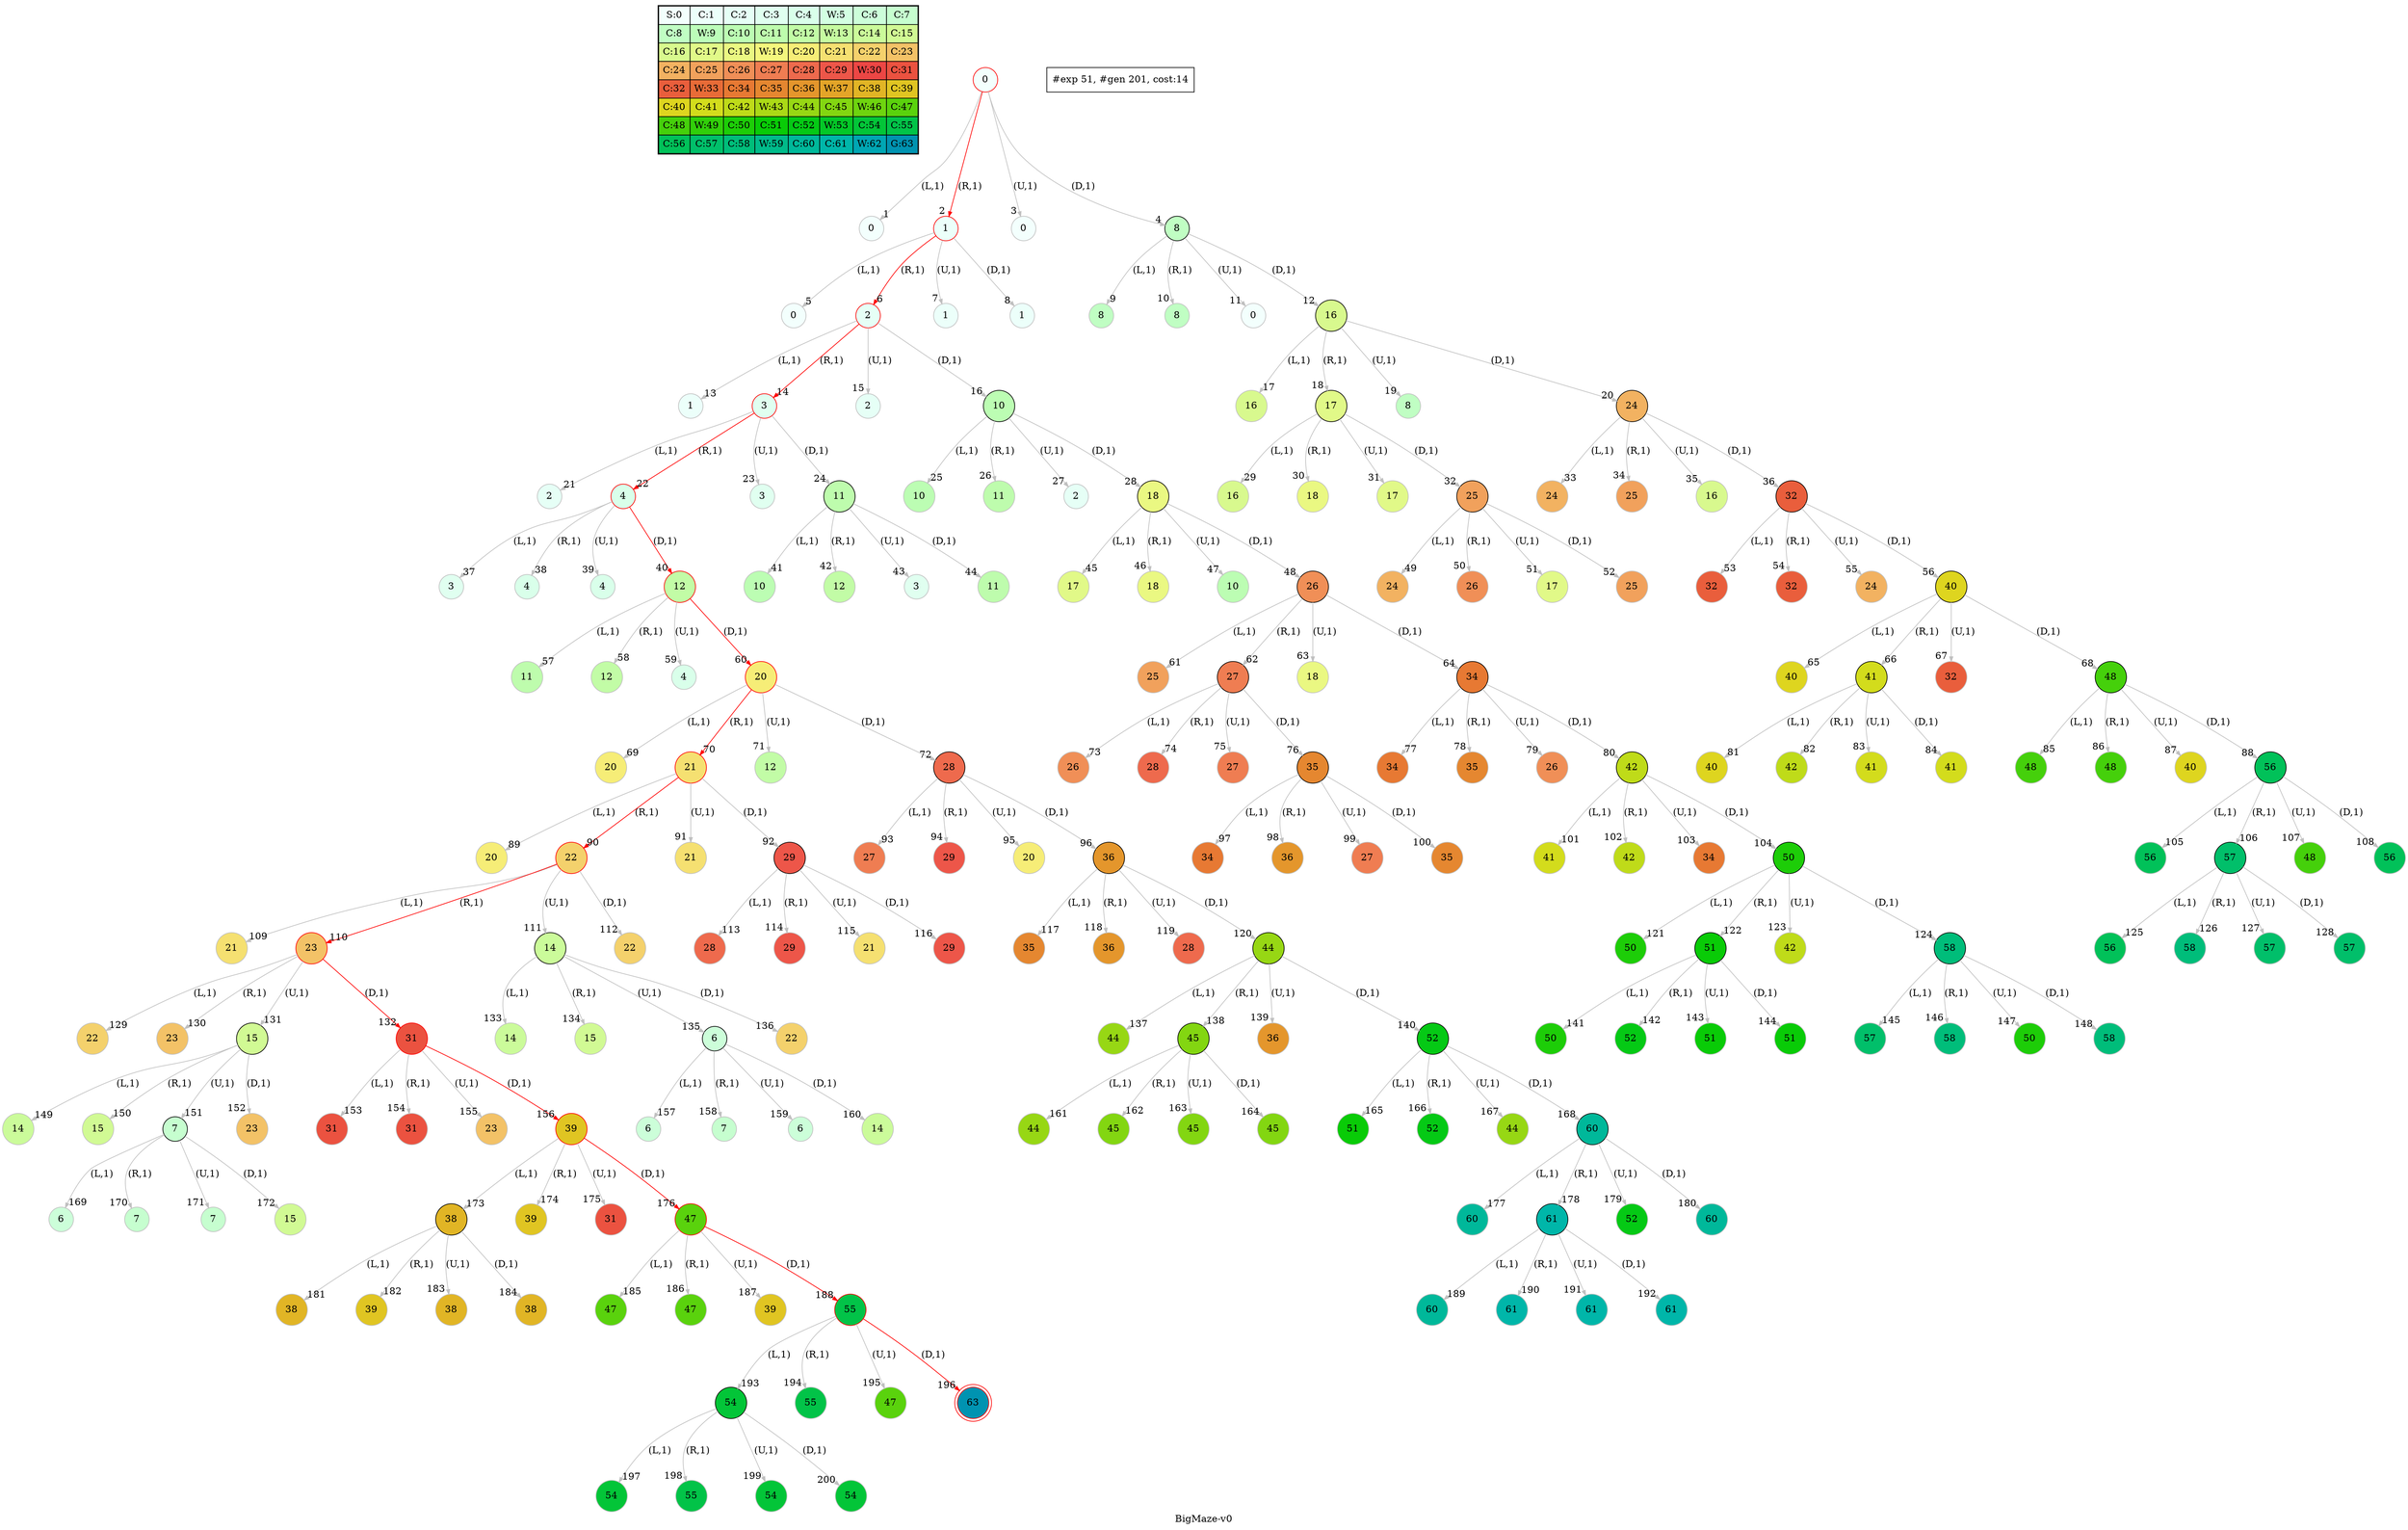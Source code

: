 digraph BigMaze { label="BigMaze-v0"
subgraph MAP {label=Map;map [shape=plaintext label=<<table border="1" cellpadding="5" cellspacing="0" cellborder="1"><tr><td bgcolor="0.46862745 0.04925994 0.99969645 1.        ">S:0</td><td bgcolor="0.45294118 0.07385253 0.99931706 1.        ">C:1</td><td bgcolor="0.4372549  0.09840028 0.99878599 1.        ">C:2</td><td bgcolor="0.42156863 0.12288829 0.99810333 1.        ">C:3</td><td bgcolor="0.40588235 0.1473017  0.99726917 1.        ">C:4</td><td bgcolor="0.39019608 0.17162568 0.99628365 1.        ">W:5</td><td bgcolor="0.3745098  0.19584547 0.99514692 1.        ">C:6</td><td bgcolor="0.35882353 0.21994636 0.99385914 1.        ">C:7</td></tr><tr><td bgcolor="0.34313725 0.24391372 0.99242051 1.        ">C:8</td><td bgcolor="0.32745098 0.267733   0.99083125 1.        ">W:9</td><td bgcolor="0.31176471 0.29138975 0.98909161 1.        ">C:10</td><td bgcolor="0.29607843 0.31486959 0.98720184 1.        ">C:11</td><td bgcolor="0.28039216 0.33815827 0.98516223 1.        ">C:12</td><td bgcolor="0.26470588 0.36124167 0.9829731  1.        ">W:13</td><td bgcolor="0.24901961 0.38410575 0.98063477 1.        ">C:14</td><td bgcolor="0.23333333 0.40673664 0.9781476  1.        ">C:15</td></tr><tr><td bgcolor="0.21764706 0.42912061 0.97551197 1.        ">C:16</td><td bgcolor="0.20196078 0.45124406 0.97272827 1.        ">C:17</td><td bgcolor="0.18627451 0.47309356 0.96979694 1.        ">C:18</td><td bgcolor="0.17058824 0.49465584 0.9667184  1.        ">W:19</td><td bgcolor="0.15490196 0.51591783 0.96349314 1.        ">C:20</td><td bgcolor="0.13921569 0.5368666  0.96012165 1.        ">C:21</td><td bgcolor="0.12352941 0.55748944 0.95660442 1.        ">C:22</td><td bgcolor="0.10784314 0.57777383 0.952942   1.        ">C:23</td></tr><tr><td bgcolor="0.09215686 0.59770746 0.94913494 1.        ">C:24</td><td bgcolor="0.07647059 0.61727822 0.94518383 1.        ">C:25</td><td bgcolor="0.06078431 0.63647424 0.94108925 1.        ">C:26</td><td bgcolor="0.04509804 0.65528385 0.93685184 1.        ">C:27</td><td bgcolor="0.02941176 0.67369564 0.93247223 1.        ">C:28</td><td bgcolor="0.01372549 0.69169844 0.92795109 1.        ">C:29</td><td bgcolor="0.00196078 0.70928131 0.92328911 1.        ">W:30</td><td bgcolor="0.01764706 0.72643357 0.91848699 1.        ">C:31</td></tr><tr><td bgcolor="0.03333333 0.74314483 0.91354546 1.        ">C:32</td><td bgcolor="0.04901961 0.75940492 0.90846527 1.        ">W:33</td><td bgcolor="0.06470588 0.77520398 0.9032472  1.        ">C:34</td><td bgcolor="0.08039216 0.79053241 0.89789203 1.        ">C:35</td><td bgcolor="0.09607843 0.80538092 0.89240058 1.        ">C:36</td><td bgcolor="0.11176471 0.81974048 0.88677369 1.        ">W:37</td><td bgcolor="0.12745098 0.83360239 0.88101219 1.        ">C:38</td><td bgcolor="0.14313725 0.84695821 0.87511698 1.        ">C:39</td></tr><tr><td bgcolor="0.15882353 0.85979985 0.86908895 1.        ">C:40</td><td bgcolor="0.1745098  0.87211951 0.862929   1.        ">C:41</td><td bgcolor="0.19019608 0.88390971 0.85663808 1.        ">C:42</td><td bgcolor="0.20588235 0.89516329 0.85021714 1.        ">W:43</td><td bgcolor="0.22156863 0.90587342 0.84366715 1.        ">C:44</td><td bgcolor="0.2372549  0.9160336  0.83698911 1.        ">C:45</td><td bgcolor="0.25294118 0.92563766 0.83018403 1.        ">W:46</td><td bgcolor="0.26862745 0.93467977 0.82325295 1.        ">C:47</td></tr><tr><td bgcolor="0.28431373 0.94315443 0.81619691 1.        ">C:48</td><td bgcolor="0.3        0.95105652 0.80901699 1.        ">W:49</td><td bgcolor="0.31568627 0.95838122 0.80171428 1.        ">C:50</td><td bgcolor="0.33137255 0.96512409 0.79428989 1.        ">C:51</td><td bgcolor="0.34705882 0.97128103 0.78674494 1.        ">C:52</td><td bgcolor="0.3627451  0.97684832 0.77908057 1.        ">W:53</td><td bgcolor="0.37843137 0.98182256 0.77129796 1.        ">C:54</td><td bgcolor="0.39411765 0.98620075 0.76339828 1.        ">C:55</td></tr><tr><td bgcolor="0.40980392 0.98998021 0.75538273 1.        ">C:56</td><td bgcolor="0.4254902  0.99315867 0.74725253 1.        ">C:57</td><td bgcolor="0.44117647 0.99573418 0.73900892 1.        ">C:58</td><td bgcolor="0.45686275 0.99770518 0.73065313 1.        ">W:59</td><td bgcolor="0.47254902 0.99907048 0.72218645 1.        ">C:60</td><td bgcolor="0.48823529 0.99982925 0.71361015 1.        ">C:61</td><td bgcolor="0.51176471 0.99982925 0.70054304 1.        ">W:62</td><td bgcolor="0.52745098 0.99907048 0.69169844 1.        ">G:63</td></tr></table>>]} 
nodesep=1 ranksep=1 node [shape=circle] edge [arrowsize=0.7] 
"0_0" [label=0 style=filled color=grey  fillcolor="0.46862745 0.04925994 0.99969645 1.        "]; 
"0_0" [label=0 style=filled color=red  fillcolor="0.46862745 0.04925994 0.99969645 1.        "]; 
"0_0.0-0" [label=0 style=filled color=grey  fillcolor="0.46862745 0.04925994 0.99969645 1.        "];  "0_0" -> "0_0.0-0" [label="(L,1)" headlabel=" 1 " color=grey ]; 
"0_0.1-1" [label=1 style=filled color=grey  fillcolor="0.45294118 0.07385253 0.99931706 1.        "color=red ];   "0_0" -> "0_0.1-1" [label="(R,1)" headlabel=" 2 " color=grey color=red ];  
"0_0.0-2" [label=0 style=filled color=grey  fillcolor="0.46862745 0.04925994 0.99969645 1.        "];  "0_0" -> "0_0.0-2" [label="(U,1)" headlabel=" 3 " color=grey ]; 
"0_0.8-3" [label=8 style=filled color=grey  fillcolor="0.34313725 0.24391372 0.99242051 1.        "];  "0_0" -> "0_0.8-3" [label="(D,1)" headlabel=" 4 " color=grey ]; 
"0_0.1-1" [label=1 style=filled color=red  fillcolor="0.45294118 0.07385253 0.99931706 1.        "]; 
"0_0.1.0-0" [label=0 style=filled color=grey  fillcolor="0.46862745 0.04925994 0.99969645 1.        "];  "0_0.1-1" -> "0_0.1.0-0" [label="(L,1)" headlabel=" 5 " color=grey ]; 
"0_0.1.2-1" [label=2 style=filled color=grey  fillcolor="0.4372549  0.09840028 0.99878599 1.        "color=red ];   "0_0.1-1" -> "0_0.1.2-1" [label="(R,1)" headlabel=" 6 " color=grey color=red ];  
"0_0.1.1-2" [label=1 style=filled color=grey  fillcolor="0.45294118 0.07385253 0.99931706 1.        "];  "0_0.1-1" -> "0_0.1.1-2" [label="(U,1)" headlabel=" 7 " color=grey ]; 
"0_0.1.1-3" [label=1 style=filled color=grey  fillcolor="0.45294118 0.07385253 0.99931706 1.        "];  "0_0.1-1" -> "0_0.1.1-3" [label="(D,1)" headlabel=" 8 " color=grey ]; 
"0_0.8-3" [label=8 style=filled color=black  fillcolor="0.34313725 0.24391372 0.99242051 1.        "]; 
"0_0.8.8-0" [label=8 style=filled color=grey  fillcolor="0.34313725 0.24391372 0.99242051 1.        "];  "0_0.8-3" -> "0_0.8.8-0" [label="(L,1)" headlabel=" 9 " color=grey ]; 
"0_0.8.8-1" [label=8 style=filled color=grey  fillcolor="0.34313725 0.24391372 0.99242051 1.        "];  "0_0.8-3" -> "0_0.8.8-1" [label="(R,1)" headlabel=" 10 " color=grey ]; 
"0_0.8.0-2" [label=0 style=filled color=grey  fillcolor="0.46862745 0.04925994 0.99969645 1.        "];  "0_0.8-3" -> "0_0.8.0-2" [label="(U,1)" headlabel=" 11 " color=grey ]; 
"0_0.8.16-3" [label=16 style=filled color=grey  fillcolor="0.21764706 0.42912061 0.97551197 1.        "];  "0_0.8-3" -> "0_0.8.16-3" [label="(D,1)" headlabel=" 12 " color=grey ]; 
"0_0.1.2-1" [label=2 style=filled color=red  fillcolor="0.4372549  0.09840028 0.99878599 1.        "]; 
"0_0.1.2.1-0" [label=1 style=filled color=grey  fillcolor="0.45294118 0.07385253 0.99931706 1.        "];  "0_0.1.2-1" -> "0_0.1.2.1-0" [label="(L,1)" headlabel=" 13 " color=grey ]; 
"0_0.1.2.3-1" [label=3 style=filled color=grey  fillcolor="0.42156863 0.12288829 0.99810333 1.        "color=red ];   "0_0.1.2-1" -> "0_0.1.2.3-1" [label="(R,1)" headlabel=" 14 " color=grey color=red ];  
"0_0.1.2.2-2" [label=2 style=filled color=grey  fillcolor="0.4372549  0.09840028 0.99878599 1.        "];  "0_0.1.2-1" -> "0_0.1.2.2-2" [label="(U,1)" headlabel=" 15 " color=grey ]; 
"0_0.1.2.10-3" [label=10 style=filled color=grey  fillcolor="0.31176471 0.29138975 0.98909161 1.        "];  "0_0.1.2-1" -> "0_0.1.2.10-3" [label="(D,1)" headlabel=" 16 " color=grey ]; 
"0_0.8.16-3" [label=16 style=filled color=black  fillcolor="0.21764706 0.42912061 0.97551197 1.        "]; 
"0_0.8.16.16-0" [label=16 style=filled color=grey  fillcolor="0.21764706 0.42912061 0.97551197 1.        "];  "0_0.8.16-3" -> "0_0.8.16.16-0" [label="(L,1)" headlabel=" 17 " color=grey ]; 
"0_0.8.16.17-1" [label=17 style=filled color=grey  fillcolor="0.20196078 0.45124406 0.97272827 1.        "];  "0_0.8.16-3" -> "0_0.8.16.17-1" [label="(R,1)" headlabel=" 18 " color=grey ]; 
"0_0.8.16.8-2" [label=8 style=filled color=grey  fillcolor="0.34313725 0.24391372 0.99242051 1.        "];  "0_0.8.16-3" -> "0_0.8.16.8-2" [label="(U,1)" headlabel=" 19 " color=grey ]; 
"0_0.8.16.24-3" [label=24 style=filled color=grey  fillcolor="0.09215686 0.59770746 0.94913494 1.        "];  "0_0.8.16-3" -> "0_0.8.16.24-3" [label="(D,1)" headlabel=" 20 " color=grey ]; 
"0_0.1.2.3-1" [label=3 style=filled color=red  fillcolor="0.42156863 0.12288829 0.99810333 1.        "]; 
"0_0.1.2.3.2-0" [label=2 style=filled color=grey  fillcolor="0.4372549  0.09840028 0.99878599 1.        "];  "0_0.1.2.3-1" -> "0_0.1.2.3.2-0" [label="(L,1)" headlabel=" 21 " color=grey ]; 
"0_0.1.2.3.4-1" [label=4 style=filled color=grey  fillcolor="0.40588235 0.1473017  0.99726917 1.        "color=red ];   "0_0.1.2.3-1" -> "0_0.1.2.3.4-1" [label="(R,1)" headlabel=" 22 " color=grey color=red ];  
"0_0.1.2.3.3-2" [label=3 style=filled color=grey  fillcolor="0.42156863 0.12288829 0.99810333 1.        "];  "0_0.1.2.3-1" -> "0_0.1.2.3.3-2" [label="(U,1)" headlabel=" 23 " color=grey ]; 
"0_0.1.2.3.11-3" [label=11 style=filled color=grey  fillcolor="0.29607843 0.31486959 0.98720184 1.        "];  "0_0.1.2.3-1" -> "0_0.1.2.3.11-3" [label="(D,1)" headlabel=" 24 " color=grey ]; 
"0_0.1.2.10-3" [label=10 style=filled color=black  fillcolor="0.31176471 0.29138975 0.98909161 1.        "]; 
"0_0.1.2.10.10-0" [label=10 style=filled color=grey  fillcolor="0.31176471 0.29138975 0.98909161 1.        "];  "0_0.1.2.10-3" -> "0_0.1.2.10.10-0" [label="(L,1)" headlabel=" 25 " color=grey ]; 
"0_0.1.2.10.11-1" [label=11 style=filled color=grey  fillcolor="0.29607843 0.31486959 0.98720184 1.        "];  "0_0.1.2.10-3" -> "0_0.1.2.10.11-1" [label="(R,1)" headlabel=" 26 " color=grey ]; 
"0_0.1.2.10.2-2" [label=2 style=filled color=grey  fillcolor="0.4372549  0.09840028 0.99878599 1.        "];  "0_0.1.2.10-3" -> "0_0.1.2.10.2-2" [label="(U,1)" headlabel=" 27 " color=grey ]; 
"0_0.1.2.10.18-3" [label=18 style=filled color=grey  fillcolor="0.18627451 0.47309356 0.96979694 1.        "];  "0_0.1.2.10-3" -> "0_0.1.2.10.18-3" [label="(D,1)" headlabel=" 28 " color=grey ]; 
"0_0.8.16.17-1" [label=17 style=filled color=black  fillcolor="0.20196078 0.45124406 0.97272827 1.        "]; 
"0_0.8.16.17.16-0" [label=16 style=filled color=grey  fillcolor="0.21764706 0.42912061 0.97551197 1.        "];  "0_0.8.16.17-1" -> "0_0.8.16.17.16-0" [label="(L,1)" headlabel=" 29 " color=grey ]; 
"0_0.8.16.17.18-1" [label=18 style=filled color=grey  fillcolor="0.18627451 0.47309356 0.96979694 1.        "];  "0_0.8.16.17-1" -> "0_0.8.16.17.18-1" [label="(R,1)" headlabel=" 30 " color=grey ]; 
"0_0.8.16.17.17-2" [label=17 style=filled color=grey  fillcolor="0.20196078 0.45124406 0.97272827 1.        "];  "0_0.8.16.17-1" -> "0_0.8.16.17.17-2" [label="(U,1)" headlabel=" 31 " color=grey ]; 
"0_0.8.16.17.25-3" [label=25 style=filled color=grey  fillcolor="0.07647059 0.61727822 0.94518383 1.        "];  "0_0.8.16.17-1" -> "0_0.8.16.17.25-3" [label="(D,1)" headlabel=" 32 " color=grey ]; 
"0_0.8.16.24-3" [label=24 style=filled color=black  fillcolor="0.09215686 0.59770746 0.94913494 1.        "]; 
"0_0.8.16.24.24-0" [label=24 style=filled color=grey  fillcolor="0.09215686 0.59770746 0.94913494 1.        "];  "0_0.8.16.24-3" -> "0_0.8.16.24.24-0" [label="(L,1)" headlabel=" 33 " color=grey ]; 
"0_0.8.16.24.25-1" [label=25 style=filled color=grey  fillcolor="0.07647059 0.61727822 0.94518383 1.        "];  "0_0.8.16.24-3" -> "0_0.8.16.24.25-1" [label="(R,1)" headlabel=" 34 " color=grey ]; 
"0_0.8.16.24.16-2" [label=16 style=filled color=grey  fillcolor="0.21764706 0.42912061 0.97551197 1.        "];  "0_0.8.16.24-3" -> "0_0.8.16.24.16-2" [label="(U,1)" headlabel=" 35 " color=grey ]; 
"0_0.8.16.24.32-3" [label=32 style=filled color=grey  fillcolor="0.03333333 0.74314483 0.91354546 1.        "];  "0_0.8.16.24-3" -> "0_0.8.16.24.32-3" [label="(D,1)" headlabel=" 36 " color=grey ]; 
"0_0.1.2.3.4-1" [label=4 style=filled color=red  fillcolor="0.40588235 0.1473017  0.99726917 1.        "]; 
"0_0.1.2.3.4.3-0" [label=3 style=filled color=grey  fillcolor="0.42156863 0.12288829 0.99810333 1.        "];  "0_0.1.2.3.4-1" -> "0_0.1.2.3.4.3-0" [label="(L,1)" headlabel=" 37 " color=grey ]; 
"0_0.1.2.3.4.4-1" [label=4 style=filled color=grey  fillcolor="0.40588235 0.1473017  0.99726917 1.        "];  "0_0.1.2.3.4-1" -> "0_0.1.2.3.4.4-1" [label="(R,1)" headlabel=" 38 " color=grey ]; 
"0_0.1.2.3.4.4-2" [label=4 style=filled color=grey  fillcolor="0.40588235 0.1473017  0.99726917 1.        "];  "0_0.1.2.3.4-1" -> "0_0.1.2.3.4.4-2" [label="(U,1)" headlabel=" 39 " color=grey ]; 
"0_0.1.2.3.4.12-3" [label=12 style=filled color=grey  fillcolor="0.28039216 0.33815827 0.98516223 1.        "color=red ];   "0_0.1.2.3.4-1" -> "0_0.1.2.3.4.12-3" [label="(D,1)" headlabel=" 40 " color=grey color=red ];  
"0_0.1.2.3.11-3" [label=11 style=filled color=black  fillcolor="0.29607843 0.31486959 0.98720184 1.        "]; 
"0_0.1.2.3.11.10-0" [label=10 style=filled color=grey  fillcolor="0.31176471 0.29138975 0.98909161 1.        "];  "0_0.1.2.3.11-3" -> "0_0.1.2.3.11.10-0" [label="(L,1)" headlabel=" 41 " color=grey ]; 
"0_0.1.2.3.11.12-1" [label=12 style=filled color=grey  fillcolor="0.28039216 0.33815827 0.98516223 1.        "];  "0_0.1.2.3.11-3" -> "0_0.1.2.3.11.12-1" [label="(R,1)" headlabel=" 42 " color=grey ]; 
"0_0.1.2.3.11.3-2" [label=3 style=filled color=grey  fillcolor="0.42156863 0.12288829 0.99810333 1.        "];  "0_0.1.2.3.11-3" -> "0_0.1.2.3.11.3-2" [label="(U,1)" headlabel=" 43 " color=grey ]; 
"0_0.1.2.3.11.11-3" [label=11 style=filled color=grey  fillcolor="0.29607843 0.31486959 0.98720184 1.        "];  "0_0.1.2.3.11-3" -> "0_0.1.2.3.11.11-3" [label="(D,1)" headlabel=" 44 " color=grey ]; 
"0_0.1.2.10.18-3" [label=18 style=filled color=black  fillcolor="0.18627451 0.47309356 0.96979694 1.        "]; 
"0_0.1.2.10.18.17-0" [label=17 style=filled color=grey  fillcolor="0.20196078 0.45124406 0.97272827 1.        "];  "0_0.1.2.10.18-3" -> "0_0.1.2.10.18.17-0" [label="(L,1)" headlabel=" 45 " color=grey ]; 
"0_0.1.2.10.18.18-1" [label=18 style=filled color=grey  fillcolor="0.18627451 0.47309356 0.96979694 1.        "];  "0_0.1.2.10.18-3" -> "0_0.1.2.10.18.18-1" [label="(R,1)" headlabel=" 46 " color=grey ]; 
"0_0.1.2.10.18.10-2" [label=10 style=filled color=grey  fillcolor="0.31176471 0.29138975 0.98909161 1.        "];  "0_0.1.2.10.18-3" -> "0_0.1.2.10.18.10-2" [label="(U,1)" headlabel=" 47 " color=grey ]; 
"0_0.1.2.10.18.26-3" [label=26 style=filled color=grey  fillcolor="0.06078431 0.63647424 0.94108925 1.        "];  "0_0.1.2.10.18-3" -> "0_0.1.2.10.18.26-3" [label="(D,1)" headlabel=" 48 " color=grey ]; 
"0_0.8.16.17.25-3" [label=25 style=filled color=black  fillcolor="0.07647059 0.61727822 0.94518383 1.        "]; 
"0_0.8.16.17.25.24-0" [label=24 style=filled color=grey  fillcolor="0.09215686 0.59770746 0.94913494 1.        "];  "0_0.8.16.17.25-3" -> "0_0.8.16.17.25.24-0" [label="(L,1)" headlabel=" 49 " color=grey ]; 
"0_0.8.16.17.25.26-1" [label=26 style=filled color=grey  fillcolor="0.06078431 0.63647424 0.94108925 1.        "];  "0_0.8.16.17.25-3" -> "0_0.8.16.17.25.26-1" [label="(R,1)" headlabel=" 50 " color=grey ]; 
"0_0.8.16.17.25.17-2" [label=17 style=filled color=grey  fillcolor="0.20196078 0.45124406 0.97272827 1.        "];  "0_0.8.16.17.25-3" -> "0_0.8.16.17.25.17-2" [label="(U,1)" headlabel=" 51 " color=grey ]; 
"0_0.8.16.17.25.25-3" [label=25 style=filled color=grey  fillcolor="0.07647059 0.61727822 0.94518383 1.        "];  "0_0.8.16.17.25-3" -> "0_0.8.16.17.25.25-3" [label="(D,1)" headlabel=" 52 " color=grey ]; 
"0_0.8.16.24.32-3" [label=32 style=filled color=black  fillcolor="0.03333333 0.74314483 0.91354546 1.        "]; 
"0_0.8.16.24.32.32-0" [label=32 style=filled color=grey  fillcolor="0.03333333 0.74314483 0.91354546 1.        "];  "0_0.8.16.24.32-3" -> "0_0.8.16.24.32.32-0" [label="(L,1)" headlabel=" 53 " color=grey ]; 
"0_0.8.16.24.32.32-1" [label=32 style=filled color=grey  fillcolor="0.03333333 0.74314483 0.91354546 1.        "];  "0_0.8.16.24.32-3" -> "0_0.8.16.24.32.32-1" [label="(R,1)" headlabel=" 54 " color=grey ]; 
"0_0.8.16.24.32.24-2" [label=24 style=filled color=grey  fillcolor="0.09215686 0.59770746 0.94913494 1.        "];  "0_0.8.16.24.32-3" -> "0_0.8.16.24.32.24-2" [label="(U,1)" headlabel=" 55 " color=grey ]; 
"0_0.8.16.24.32.40-3" [label=40 style=filled color=grey  fillcolor="0.15882353 0.85979985 0.86908895 1.        "];  "0_0.8.16.24.32-3" -> "0_0.8.16.24.32.40-3" [label="(D,1)" headlabel=" 56 " color=grey ]; 
"0_0.1.2.3.4.12-3" [label=12 style=filled color=red  fillcolor="0.28039216 0.33815827 0.98516223 1.        "]; 
"0_0.1.2.3.4.12.11-0" [label=11 style=filled color=grey  fillcolor="0.29607843 0.31486959 0.98720184 1.        "];  "0_0.1.2.3.4.12-3" -> "0_0.1.2.3.4.12.11-0" [label="(L,1)" headlabel=" 57 " color=grey ]; 
"0_0.1.2.3.4.12.12-1" [label=12 style=filled color=grey  fillcolor="0.28039216 0.33815827 0.98516223 1.        "];  "0_0.1.2.3.4.12-3" -> "0_0.1.2.3.4.12.12-1" [label="(R,1)" headlabel=" 58 " color=grey ]; 
"0_0.1.2.3.4.12.4-2" [label=4 style=filled color=grey  fillcolor="0.40588235 0.1473017  0.99726917 1.        "];  "0_0.1.2.3.4.12-3" -> "0_0.1.2.3.4.12.4-2" [label="(U,1)" headlabel=" 59 " color=grey ]; 
"0_0.1.2.3.4.12.20-3" [label=20 style=filled color=grey  fillcolor="0.15490196 0.51591783 0.96349314 1.        "color=red ];   "0_0.1.2.3.4.12-3" -> "0_0.1.2.3.4.12.20-3" [label="(D,1)" headlabel=" 60 " color=grey color=red ];  
"0_0.1.2.10.18.26-3" [label=26 style=filled color=black  fillcolor="0.06078431 0.63647424 0.94108925 1.        "]; 
"0_0.1.2.10.18.26.25-0" [label=25 style=filled color=grey  fillcolor="0.07647059 0.61727822 0.94518383 1.        "];  "0_0.1.2.10.18.26-3" -> "0_0.1.2.10.18.26.25-0" [label="(L,1)" headlabel=" 61 " color=grey ]; 
"0_0.1.2.10.18.26.27-1" [label=27 style=filled color=grey  fillcolor="0.04509804 0.65528385 0.93685184 1.        "];  "0_0.1.2.10.18.26-3" -> "0_0.1.2.10.18.26.27-1" [label="(R,1)" headlabel=" 62 " color=grey ]; 
"0_0.1.2.10.18.26.18-2" [label=18 style=filled color=grey  fillcolor="0.18627451 0.47309356 0.96979694 1.        "];  "0_0.1.2.10.18.26-3" -> "0_0.1.2.10.18.26.18-2" [label="(U,1)" headlabel=" 63 " color=grey ]; 
"0_0.1.2.10.18.26.34-3" [label=34 style=filled color=grey  fillcolor="0.06470588 0.77520398 0.9032472  1.        "];  "0_0.1.2.10.18.26-3" -> "0_0.1.2.10.18.26.34-3" [label="(D,1)" headlabel=" 64 " color=grey ]; 
"0_0.8.16.24.32.40-3" [label=40 style=filled color=black  fillcolor="0.15882353 0.85979985 0.86908895 1.        "]; 
"0_0.8.16.24.32.40.40-0" [label=40 style=filled color=grey  fillcolor="0.15882353 0.85979985 0.86908895 1.        "];  "0_0.8.16.24.32.40-3" -> "0_0.8.16.24.32.40.40-0" [label="(L,1)" headlabel=" 65 " color=grey ]; 
"0_0.8.16.24.32.40.41-1" [label=41 style=filled color=grey  fillcolor="0.1745098  0.87211951 0.862929   1.        "];  "0_0.8.16.24.32.40-3" -> "0_0.8.16.24.32.40.41-1" [label="(R,1)" headlabel=" 66 " color=grey ]; 
"0_0.8.16.24.32.40.32-2" [label=32 style=filled color=grey  fillcolor="0.03333333 0.74314483 0.91354546 1.        "];  "0_0.8.16.24.32.40-3" -> "0_0.8.16.24.32.40.32-2" [label="(U,1)" headlabel=" 67 " color=grey ]; 
"0_0.8.16.24.32.40.48-3" [label=48 style=filled color=grey  fillcolor="0.28431373 0.94315443 0.81619691 1.        "];  "0_0.8.16.24.32.40-3" -> "0_0.8.16.24.32.40.48-3" [label="(D,1)" headlabel=" 68 " color=grey ]; 
"0_0.1.2.3.4.12.20-3" [label=20 style=filled color=red  fillcolor="0.15490196 0.51591783 0.96349314 1.        "]; 
"0_0.1.2.3.4.12.20.20-0" [label=20 style=filled color=grey  fillcolor="0.15490196 0.51591783 0.96349314 1.        "];  "0_0.1.2.3.4.12.20-3" -> "0_0.1.2.3.4.12.20.20-0" [label="(L,1)" headlabel=" 69 " color=grey ]; 
"0_0.1.2.3.4.12.20.21-1" [label=21 style=filled color=grey  fillcolor="0.13921569 0.5368666  0.96012165 1.        "color=red ];   "0_0.1.2.3.4.12.20-3" -> "0_0.1.2.3.4.12.20.21-1" [label="(R,1)" headlabel=" 70 " color=grey color=red ];  
"0_0.1.2.3.4.12.20.12-2" [label=12 style=filled color=grey  fillcolor="0.28039216 0.33815827 0.98516223 1.        "];  "0_0.1.2.3.4.12.20-3" -> "0_0.1.2.3.4.12.20.12-2" [label="(U,1)" headlabel=" 71 " color=grey ]; 
"0_0.1.2.3.4.12.20.28-3" [label=28 style=filled color=grey  fillcolor="0.02941176 0.67369564 0.93247223 1.        "];  "0_0.1.2.3.4.12.20-3" -> "0_0.1.2.3.4.12.20.28-3" [label="(D,1)" headlabel=" 72 " color=grey ]; 
"0_0.1.2.10.18.26.27-1" [label=27 style=filled color=black  fillcolor="0.04509804 0.65528385 0.93685184 1.        "]; 
"0_0.1.2.10.18.26.27.26-0" [label=26 style=filled color=grey  fillcolor="0.06078431 0.63647424 0.94108925 1.        "];  "0_0.1.2.10.18.26.27-1" -> "0_0.1.2.10.18.26.27.26-0" [label="(L,1)" headlabel=" 73 " color=grey ]; 
"0_0.1.2.10.18.26.27.28-1" [label=28 style=filled color=grey  fillcolor="0.02941176 0.67369564 0.93247223 1.        "];  "0_0.1.2.10.18.26.27-1" -> "0_0.1.2.10.18.26.27.28-1" [label="(R,1)" headlabel=" 74 " color=grey ]; 
"0_0.1.2.10.18.26.27.27-2" [label=27 style=filled color=grey  fillcolor="0.04509804 0.65528385 0.93685184 1.        "];  "0_0.1.2.10.18.26.27-1" -> "0_0.1.2.10.18.26.27.27-2" [label="(U,1)" headlabel=" 75 " color=grey ]; 
"0_0.1.2.10.18.26.27.35-3" [label=35 style=filled color=grey  fillcolor="0.08039216 0.79053241 0.89789203 1.        "];  "0_0.1.2.10.18.26.27-1" -> "0_0.1.2.10.18.26.27.35-3" [label="(D,1)" headlabel=" 76 " color=grey ]; 
"0_0.1.2.10.18.26.34-3" [label=34 style=filled color=black  fillcolor="0.06470588 0.77520398 0.9032472  1.        "]; 
"0_0.1.2.10.18.26.34.34-0" [label=34 style=filled color=grey  fillcolor="0.06470588 0.77520398 0.9032472  1.        "];  "0_0.1.2.10.18.26.34-3" -> "0_0.1.2.10.18.26.34.34-0" [label="(L,1)" headlabel=" 77 " color=grey ]; 
"0_0.1.2.10.18.26.34.35-1" [label=35 style=filled color=grey  fillcolor="0.08039216 0.79053241 0.89789203 1.        "];  "0_0.1.2.10.18.26.34-3" -> "0_0.1.2.10.18.26.34.35-1" [label="(R,1)" headlabel=" 78 " color=grey ]; 
"0_0.1.2.10.18.26.34.26-2" [label=26 style=filled color=grey  fillcolor="0.06078431 0.63647424 0.94108925 1.        "];  "0_0.1.2.10.18.26.34-3" -> "0_0.1.2.10.18.26.34.26-2" [label="(U,1)" headlabel=" 79 " color=grey ]; 
"0_0.1.2.10.18.26.34.42-3" [label=42 style=filled color=grey  fillcolor="0.19019608 0.88390971 0.85663808 1.        "];  "0_0.1.2.10.18.26.34-3" -> "0_0.1.2.10.18.26.34.42-3" [label="(D,1)" headlabel=" 80 " color=grey ]; 
"0_0.8.16.24.32.40.41-1" [label=41 style=filled color=black  fillcolor="0.1745098  0.87211951 0.862929   1.        "]; 
"0_0.8.16.24.32.40.41.40-0" [label=40 style=filled color=grey  fillcolor="0.15882353 0.85979985 0.86908895 1.        "];  "0_0.8.16.24.32.40.41-1" -> "0_0.8.16.24.32.40.41.40-0" [label="(L,1)" headlabel=" 81 " color=grey ]; 
"0_0.8.16.24.32.40.41.42-1" [label=42 style=filled color=grey  fillcolor="0.19019608 0.88390971 0.85663808 1.        "];  "0_0.8.16.24.32.40.41-1" -> "0_0.8.16.24.32.40.41.42-1" [label="(R,1)" headlabel=" 82 " color=grey ]; 
"0_0.8.16.24.32.40.41.41-2" [label=41 style=filled color=grey  fillcolor="0.1745098  0.87211951 0.862929   1.        "];  "0_0.8.16.24.32.40.41-1" -> "0_0.8.16.24.32.40.41.41-2" [label="(U,1)" headlabel=" 83 " color=grey ]; 
"0_0.8.16.24.32.40.41.41-3" [label=41 style=filled color=grey  fillcolor="0.1745098  0.87211951 0.862929   1.        "];  "0_0.8.16.24.32.40.41-1" -> "0_0.8.16.24.32.40.41.41-3" [label="(D,1)" headlabel=" 84 " color=grey ]; 
"0_0.8.16.24.32.40.48-3" [label=48 style=filled color=black  fillcolor="0.28431373 0.94315443 0.81619691 1.        "]; 
"0_0.8.16.24.32.40.48.48-0" [label=48 style=filled color=grey  fillcolor="0.28431373 0.94315443 0.81619691 1.        "];  "0_0.8.16.24.32.40.48-3" -> "0_0.8.16.24.32.40.48.48-0" [label="(L,1)" headlabel=" 85 " color=grey ]; 
"0_0.8.16.24.32.40.48.48-1" [label=48 style=filled color=grey  fillcolor="0.28431373 0.94315443 0.81619691 1.        "];  "0_0.8.16.24.32.40.48-3" -> "0_0.8.16.24.32.40.48.48-1" [label="(R,1)" headlabel=" 86 " color=grey ]; 
"0_0.8.16.24.32.40.48.40-2" [label=40 style=filled color=grey  fillcolor="0.15882353 0.85979985 0.86908895 1.        "];  "0_0.8.16.24.32.40.48-3" -> "0_0.8.16.24.32.40.48.40-2" [label="(U,1)" headlabel=" 87 " color=grey ]; 
"0_0.8.16.24.32.40.48.56-3" [label=56 style=filled color=grey  fillcolor="0.40980392 0.98998021 0.75538273 1.        "];  "0_0.8.16.24.32.40.48-3" -> "0_0.8.16.24.32.40.48.56-3" [label="(D,1)" headlabel=" 88 " color=grey ]; 
"0_0.1.2.3.4.12.20.21-1" [label=21 style=filled color=red  fillcolor="0.13921569 0.5368666  0.96012165 1.        "]; 
"0_0.1.2.3.4.12.20.21.20-0" [label=20 style=filled color=grey  fillcolor="0.15490196 0.51591783 0.96349314 1.        "];  "0_0.1.2.3.4.12.20.21-1" -> "0_0.1.2.3.4.12.20.21.20-0" [label="(L,1)" headlabel=" 89 " color=grey ]; 
"0_0.1.2.3.4.12.20.21.22-1" [label=22 style=filled color=grey  fillcolor="0.12352941 0.55748944 0.95660442 1.        "color=red ];   "0_0.1.2.3.4.12.20.21-1" -> "0_0.1.2.3.4.12.20.21.22-1" [label="(R,1)" headlabel=" 90 " color=grey color=red ];  
"0_0.1.2.3.4.12.20.21.21-2" [label=21 style=filled color=grey  fillcolor="0.13921569 0.5368666  0.96012165 1.        "];  "0_0.1.2.3.4.12.20.21-1" -> "0_0.1.2.3.4.12.20.21.21-2" [label="(U,1)" headlabel=" 91 " color=grey ]; 
"0_0.1.2.3.4.12.20.21.29-3" [label=29 style=filled color=grey  fillcolor="0.01372549 0.69169844 0.92795109 1.        "];  "0_0.1.2.3.4.12.20.21-1" -> "0_0.1.2.3.4.12.20.21.29-3" [label="(D,1)" headlabel=" 92 " color=grey ]; 
"0_0.1.2.3.4.12.20.28-3" [label=28 style=filled color=black  fillcolor="0.02941176 0.67369564 0.93247223 1.        "]; 
"0_0.1.2.3.4.12.20.28.27-0" [label=27 style=filled color=grey  fillcolor="0.04509804 0.65528385 0.93685184 1.        "];  "0_0.1.2.3.4.12.20.28-3" -> "0_0.1.2.3.4.12.20.28.27-0" [label="(L,1)" headlabel=" 93 " color=grey ]; 
"0_0.1.2.3.4.12.20.28.29-1" [label=29 style=filled color=grey  fillcolor="0.01372549 0.69169844 0.92795109 1.        "];  "0_0.1.2.3.4.12.20.28-3" -> "0_0.1.2.3.4.12.20.28.29-1" [label="(R,1)" headlabel=" 94 " color=grey ]; 
"0_0.1.2.3.4.12.20.28.20-2" [label=20 style=filled color=grey  fillcolor="0.15490196 0.51591783 0.96349314 1.        "];  "0_0.1.2.3.4.12.20.28-3" -> "0_0.1.2.3.4.12.20.28.20-2" [label="(U,1)" headlabel=" 95 " color=grey ]; 
"0_0.1.2.3.4.12.20.28.36-3" [label=36 style=filled color=grey  fillcolor="0.09607843 0.80538092 0.89240058 1.        "];  "0_0.1.2.3.4.12.20.28-3" -> "0_0.1.2.3.4.12.20.28.36-3" [label="(D,1)" headlabel=" 96 " color=grey ]; 
"0_0.1.2.10.18.26.27.35-3" [label=35 style=filled color=black  fillcolor="0.08039216 0.79053241 0.89789203 1.        "]; 
"0_0.1.2.10.18.26.27.35.34-0" [label=34 style=filled color=grey  fillcolor="0.06470588 0.77520398 0.9032472  1.        "];  "0_0.1.2.10.18.26.27.35-3" -> "0_0.1.2.10.18.26.27.35.34-0" [label="(L,1)" headlabel=" 97 " color=grey ]; 
"0_0.1.2.10.18.26.27.35.36-1" [label=36 style=filled color=grey  fillcolor="0.09607843 0.80538092 0.89240058 1.        "];  "0_0.1.2.10.18.26.27.35-3" -> "0_0.1.2.10.18.26.27.35.36-1" [label="(R,1)" headlabel=" 98 " color=grey ]; 
"0_0.1.2.10.18.26.27.35.27-2" [label=27 style=filled color=grey  fillcolor="0.04509804 0.65528385 0.93685184 1.        "];  "0_0.1.2.10.18.26.27.35-3" -> "0_0.1.2.10.18.26.27.35.27-2" [label="(U,1)" headlabel=" 99 " color=grey ]; 
"0_0.1.2.10.18.26.27.35.35-3" [label=35 style=filled color=grey  fillcolor="0.08039216 0.79053241 0.89789203 1.        "];  "0_0.1.2.10.18.26.27.35-3" -> "0_0.1.2.10.18.26.27.35.35-3" [label="(D,1)" headlabel=" 100 " color=grey ]; 
"0_0.1.2.10.18.26.34.42-3" [label=42 style=filled color=black  fillcolor="0.19019608 0.88390971 0.85663808 1.        "]; 
"0_0.1.2.10.18.26.34.42.41-0" [label=41 style=filled color=grey  fillcolor="0.1745098  0.87211951 0.862929   1.        "];  "0_0.1.2.10.18.26.34.42-3" -> "0_0.1.2.10.18.26.34.42.41-0" [label="(L,1)" headlabel=" 101 " color=grey ]; 
"0_0.1.2.10.18.26.34.42.42-1" [label=42 style=filled color=grey  fillcolor="0.19019608 0.88390971 0.85663808 1.        "];  "0_0.1.2.10.18.26.34.42-3" -> "0_0.1.2.10.18.26.34.42.42-1" [label="(R,1)" headlabel=" 102 " color=grey ]; 
"0_0.1.2.10.18.26.34.42.34-2" [label=34 style=filled color=grey  fillcolor="0.06470588 0.77520398 0.9032472  1.        "];  "0_0.1.2.10.18.26.34.42-3" -> "0_0.1.2.10.18.26.34.42.34-2" [label="(U,1)" headlabel=" 103 " color=grey ]; 
"0_0.1.2.10.18.26.34.42.50-3" [label=50 style=filled color=grey  fillcolor="0.31568627 0.95838122 0.80171428 1.        "];  "0_0.1.2.10.18.26.34.42-3" -> "0_0.1.2.10.18.26.34.42.50-3" [label="(D,1)" headlabel=" 104 " color=grey ]; 
"0_0.8.16.24.32.40.48.56-3" [label=56 style=filled color=black  fillcolor="0.40980392 0.98998021 0.75538273 1.        "]; 
"0_0.8.16.24.32.40.48.56.56-0" [label=56 style=filled color=grey  fillcolor="0.40980392 0.98998021 0.75538273 1.        "];  "0_0.8.16.24.32.40.48.56-3" -> "0_0.8.16.24.32.40.48.56.56-0" [label="(L,1)" headlabel=" 105 " color=grey ]; 
"0_0.8.16.24.32.40.48.56.57-1" [label=57 style=filled color=grey  fillcolor="0.4254902  0.99315867 0.74725253 1.        "];  "0_0.8.16.24.32.40.48.56-3" -> "0_0.8.16.24.32.40.48.56.57-1" [label="(R,1)" headlabel=" 106 " color=grey ]; 
"0_0.8.16.24.32.40.48.56.48-2" [label=48 style=filled color=grey  fillcolor="0.28431373 0.94315443 0.81619691 1.        "];  "0_0.8.16.24.32.40.48.56-3" -> "0_0.8.16.24.32.40.48.56.48-2" [label="(U,1)" headlabel=" 107 " color=grey ]; 
"0_0.8.16.24.32.40.48.56.56-3" [label=56 style=filled color=grey  fillcolor="0.40980392 0.98998021 0.75538273 1.        "];  "0_0.8.16.24.32.40.48.56-3" -> "0_0.8.16.24.32.40.48.56.56-3" [label="(D,1)" headlabel=" 108 " color=grey ]; 
"0_0.1.2.3.4.12.20.21.22-1" [label=22 style=filled color=red  fillcolor="0.12352941 0.55748944 0.95660442 1.        "]; 
"0_0.1.2.3.4.12.20.21.22.21-0" [label=21 style=filled color=grey  fillcolor="0.13921569 0.5368666  0.96012165 1.        "];  "0_0.1.2.3.4.12.20.21.22-1" -> "0_0.1.2.3.4.12.20.21.22.21-0" [label="(L,1)" headlabel=" 109 " color=grey ]; 
"0_0.1.2.3.4.12.20.21.22.23-1" [label=23 style=filled color=grey  fillcolor="0.10784314 0.57777383 0.952942   1.        "color=red ];   "0_0.1.2.3.4.12.20.21.22-1" -> "0_0.1.2.3.4.12.20.21.22.23-1" [label="(R,1)" headlabel=" 110 " color=grey color=red ];  
"0_0.1.2.3.4.12.20.21.22.14-2" [label=14 style=filled color=grey  fillcolor="0.24901961 0.38410575 0.98063477 1.        "];  "0_0.1.2.3.4.12.20.21.22-1" -> "0_0.1.2.3.4.12.20.21.22.14-2" [label="(U,1)" headlabel=" 111 " color=grey ]; 
"0_0.1.2.3.4.12.20.21.22.22-3" [label=22 style=filled color=grey  fillcolor="0.12352941 0.55748944 0.95660442 1.        "];  "0_0.1.2.3.4.12.20.21.22-1" -> "0_0.1.2.3.4.12.20.21.22.22-3" [label="(D,1)" headlabel=" 112 " color=grey ]; 
"0_0.1.2.3.4.12.20.21.29-3" [label=29 style=filled color=black  fillcolor="0.01372549 0.69169844 0.92795109 1.        "]; 
"0_0.1.2.3.4.12.20.21.29.28-0" [label=28 style=filled color=grey  fillcolor="0.02941176 0.67369564 0.93247223 1.        "];  "0_0.1.2.3.4.12.20.21.29-3" -> "0_0.1.2.3.4.12.20.21.29.28-0" [label="(L,1)" headlabel=" 113 " color=grey ]; 
"0_0.1.2.3.4.12.20.21.29.29-1" [label=29 style=filled color=grey  fillcolor="0.01372549 0.69169844 0.92795109 1.        "];  "0_0.1.2.3.4.12.20.21.29-3" -> "0_0.1.2.3.4.12.20.21.29.29-1" [label="(R,1)" headlabel=" 114 " color=grey ]; 
"0_0.1.2.3.4.12.20.21.29.21-2" [label=21 style=filled color=grey  fillcolor="0.13921569 0.5368666  0.96012165 1.        "];  "0_0.1.2.3.4.12.20.21.29-3" -> "0_0.1.2.3.4.12.20.21.29.21-2" [label="(U,1)" headlabel=" 115 " color=grey ]; 
"0_0.1.2.3.4.12.20.21.29.29-3" [label=29 style=filled color=grey  fillcolor="0.01372549 0.69169844 0.92795109 1.        "];  "0_0.1.2.3.4.12.20.21.29-3" -> "0_0.1.2.3.4.12.20.21.29.29-3" [label="(D,1)" headlabel=" 116 " color=grey ]; 
"0_0.1.2.3.4.12.20.28.36-3" [label=36 style=filled color=black  fillcolor="0.09607843 0.80538092 0.89240058 1.        "]; 
"0_0.1.2.3.4.12.20.28.36.35-0" [label=35 style=filled color=grey  fillcolor="0.08039216 0.79053241 0.89789203 1.        "];  "0_0.1.2.3.4.12.20.28.36-3" -> "0_0.1.2.3.4.12.20.28.36.35-0" [label="(L,1)" headlabel=" 117 " color=grey ]; 
"0_0.1.2.3.4.12.20.28.36.36-1" [label=36 style=filled color=grey  fillcolor="0.09607843 0.80538092 0.89240058 1.        "];  "0_0.1.2.3.4.12.20.28.36-3" -> "0_0.1.2.3.4.12.20.28.36.36-1" [label="(R,1)" headlabel=" 118 " color=grey ]; 
"0_0.1.2.3.4.12.20.28.36.28-2" [label=28 style=filled color=grey  fillcolor="0.02941176 0.67369564 0.93247223 1.        "];  "0_0.1.2.3.4.12.20.28.36-3" -> "0_0.1.2.3.4.12.20.28.36.28-2" [label="(U,1)" headlabel=" 119 " color=grey ]; 
"0_0.1.2.3.4.12.20.28.36.44-3" [label=44 style=filled color=grey  fillcolor="0.22156863 0.90587342 0.84366715 1.        "];  "0_0.1.2.3.4.12.20.28.36-3" -> "0_0.1.2.3.4.12.20.28.36.44-3" [label="(D,1)" headlabel=" 120 " color=grey ]; 
"0_0.1.2.10.18.26.34.42.50-3" [label=50 style=filled color=black  fillcolor="0.31568627 0.95838122 0.80171428 1.        "]; 
"0_0.1.2.10.18.26.34.42.50.50-0" [label=50 style=filled color=grey  fillcolor="0.31568627 0.95838122 0.80171428 1.        "];  "0_0.1.2.10.18.26.34.42.50-3" -> "0_0.1.2.10.18.26.34.42.50.50-0" [label="(L,1)" headlabel=" 121 " color=grey ]; 
"0_0.1.2.10.18.26.34.42.50.51-1" [label=51 style=filled color=grey  fillcolor="0.33137255 0.96512409 0.79428989 1.        "];  "0_0.1.2.10.18.26.34.42.50-3" -> "0_0.1.2.10.18.26.34.42.50.51-1" [label="(R,1)" headlabel=" 122 " color=grey ]; 
"0_0.1.2.10.18.26.34.42.50.42-2" [label=42 style=filled color=grey  fillcolor="0.19019608 0.88390971 0.85663808 1.        "];  "0_0.1.2.10.18.26.34.42.50-3" -> "0_0.1.2.10.18.26.34.42.50.42-2" [label="(U,1)" headlabel=" 123 " color=grey ]; 
"0_0.1.2.10.18.26.34.42.50.58-3" [label=58 style=filled color=grey  fillcolor="0.44117647 0.99573418 0.73900892 1.        "];  "0_0.1.2.10.18.26.34.42.50-3" -> "0_0.1.2.10.18.26.34.42.50.58-3" [label="(D,1)" headlabel=" 124 " color=grey ]; 
"0_0.8.16.24.32.40.48.56.57-1" [label=57 style=filled color=black  fillcolor="0.4254902  0.99315867 0.74725253 1.        "]; 
"0_0.8.16.24.32.40.48.56.57.56-0" [label=56 style=filled color=grey  fillcolor="0.40980392 0.98998021 0.75538273 1.        "];  "0_0.8.16.24.32.40.48.56.57-1" -> "0_0.8.16.24.32.40.48.56.57.56-0" [label="(L,1)" headlabel=" 125 " color=grey ]; 
"0_0.8.16.24.32.40.48.56.57.58-1" [label=58 style=filled color=grey  fillcolor="0.44117647 0.99573418 0.73900892 1.        "];  "0_0.8.16.24.32.40.48.56.57-1" -> "0_0.8.16.24.32.40.48.56.57.58-1" [label="(R,1)" headlabel=" 126 " color=grey ]; 
"0_0.8.16.24.32.40.48.56.57.57-2" [label=57 style=filled color=grey  fillcolor="0.4254902  0.99315867 0.74725253 1.        "];  "0_0.8.16.24.32.40.48.56.57-1" -> "0_0.8.16.24.32.40.48.56.57.57-2" [label="(U,1)" headlabel=" 127 " color=grey ]; 
"0_0.8.16.24.32.40.48.56.57.57-3" [label=57 style=filled color=grey  fillcolor="0.4254902  0.99315867 0.74725253 1.        "];  "0_0.8.16.24.32.40.48.56.57-1" -> "0_0.8.16.24.32.40.48.56.57.57-3" [label="(D,1)" headlabel=" 128 " color=grey ]; 
"0_0.1.2.3.4.12.20.21.22.23-1" [label=23 style=filled color=red  fillcolor="0.10784314 0.57777383 0.952942   1.        "]; 
"0_0.1.2.3.4.12.20.21.22.23.22-0" [label=22 style=filled color=grey  fillcolor="0.12352941 0.55748944 0.95660442 1.        "];  "0_0.1.2.3.4.12.20.21.22.23-1" -> "0_0.1.2.3.4.12.20.21.22.23.22-0" [label="(L,1)" headlabel=" 129 " color=grey ]; 
"0_0.1.2.3.4.12.20.21.22.23.23-1" [label=23 style=filled color=grey  fillcolor="0.10784314 0.57777383 0.952942   1.        "];  "0_0.1.2.3.4.12.20.21.22.23-1" -> "0_0.1.2.3.4.12.20.21.22.23.23-1" [label="(R,1)" headlabel=" 130 " color=grey ]; 
"0_0.1.2.3.4.12.20.21.22.23.15-2" [label=15 style=filled color=grey  fillcolor="0.23333333 0.40673664 0.9781476  1.        "];  "0_0.1.2.3.4.12.20.21.22.23-1" -> "0_0.1.2.3.4.12.20.21.22.23.15-2" [label="(U,1)" headlabel=" 131 " color=grey ]; 
"0_0.1.2.3.4.12.20.21.22.23.31-3" [label=31 style=filled color=grey  fillcolor="0.01764706 0.72643357 0.91848699 1.        "color=red ];   "0_0.1.2.3.4.12.20.21.22.23-1" -> "0_0.1.2.3.4.12.20.21.22.23.31-3" [label="(D,1)" headlabel=" 132 " color=grey color=red ];  
"0_0.1.2.3.4.12.20.21.22.14-2" [label=14 style=filled color=black  fillcolor="0.24901961 0.38410575 0.98063477 1.        "]; 
"0_0.1.2.3.4.12.20.21.22.14.14-0" [label=14 style=filled color=grey  fillcolor="0.24901961 0.38410575 0.98063477 1.        "];  "0_0.1.2.3.4.12.20.21.22.14-2" -> "0_0.1.2.3.4.12.20.21.22.14.14-0" [label="(L,1)" headlabel=" 133 " color=grey ]; 
"0_0.1.2.3.4.12.20.21.22.14.15-1" [label=15 style=filled color=grey  fillcolor="0.23333333 0.40673664 0.9781476  1.        "];  "0_0.1.2.3.4.12.20.21.22.14-2" -> "0_0.1.2.3.4.12.20.21.22.14.15-1" [label="(R,1)" headlabel=" 134 " color=grey ]; 
"0_0.1.2.3.4.12.20.21.22.14.6-2" [label=6 style=filled color=grey  fillcolor="0.3745098  0.19584547 0.99514692 1.        "];  "0_0.1.2.3.4.12.20.21.22.14-2" -> "0_0.1.2.3.4.12.20.21.22.14.6-2" [label="(U,1)" headlabel=" 135 " color=grey ]; 
"0_0.1.2.3.4.12.20.21.22.14.22-3" [label=22 style=filled color=grey  fillcolor="0.12352941 0.55748944 0.95660442 1.        "];  "0_0.1.2.3.4.12.20.21.22.14-2" -> "0_0.1.2.3.4.12.20.21.22.14.22-3" [label="(D,1)" headlabel=" 136 " color=grey ]; 
"0_0.1.2.3.4.12.20.28.36.44-3" [label=44 style=filled color=black  fillcolor="0.22156863 0.90587342 0.84366715 1.        "]; 
"0_0.1.2.3.4.12.20.28.36.44.44-0" [label=44 style=filled color=grey  fillcolor="0.22156863 0.90587342 0.84366715 1.        "];  "0_0.1.2.3.4.12.20.28.36.44-3" -> "0_0.1.2.3.4.12.20.28.36.44.44-0" [label="(L,1)" headlabel=" 137 " color=grey ]; 
"0_0.1.2.3.4.12.20.28.36.44.45-1" [label=45 style=filled color=grey  fillcolor="0.2372549  0.9160336  0.83698911 1.        "];  "0_0.1.2.3.4.12.20.28.36.44-3" -> "0_0.1.2.3.4.12.20.28.36.44.45-1" [label="(R,1)" headlabel=" 138 " color=grey ]; 
"0_0.1.2.3.4.12.20.28.36.44.36-2" [label=36 style=filled color=grey  fillcolor="0.09607843 0.80538092 0.89240058 1.        "];  "0_0.1.2.3.4.12.20.28.36.44-3" -> "0_0.1.2.3.4.12.20.28.36.44.36-2" [label="(U,1)" headlabel=" 139 " color=grey ]; 
"0_0.1.2.3.4.12.20.28.36.44.52-3" [label=52 style=filled color=grey  fillcolor="0.34705882 0.97128103 0.78674494 1.        "];  "0_0.1.2.3.4.12.20.28.36.44-3" -> "0_0.1.2.3.4.12.20.28.36.44.52-3" [label="(D,1)" headlabel=" 140 " color=grey ]; 
"0_0.1.2.10.18.26.34.42.50.51-1" [label=51 style=filled color=black  fillcolor="0.33137255 0.96512409 0.79428989 1.        "]; 
"0_0.1.2.10.18.26.34.42.50.51.50-0" [label=50 style=filled color=grey  fillcolor="0.31568627 0.95838122 0.80171428 1.        "];  "0_0.1.2.10.18.26.34.42.50.51-1" -> "0_0.1.2.10.18.26.34.42.50.51.50-0" [label="(L,1)" headlabel=" 141 " color=grey ]; 
"0_0.1.2.10.18.26.34.42.50.51.52-1" [label=52 style=filled color=grey  fillcolor="0.34705882 0.97128103 0.78674494 1.        "];  "0_0.1.2.10.18.26.34.42.50.51-1" -> "0_0.1.2.10.18.26.34.42.50.51.52-1" [label="(R,1)" headlabel=" 142 " color=grey ]; 
"0_0.1.2.10.18.26.34.42.50.51.51-2" [label=51 style=filled color=grey  fillcolor="0.33137255 0.96512409 0.79428989 1.        "];  "0_0.1.2.10.18.26.34.42.50.51-1" -> "0_0.1.2.10.18.26.34.42.50.51.51-2" [label="(U,1)" headlabel=" 143 " color=grey ]; 
"0_0.1.2.10.18.26.34.42.50.51.51-3" [label=51 style=filled color=grey  fillcolor="0.33137255 0.96512409 0.79428989 1.        "];  "0_0.1.2.10.18.26.34.42.50.51-1" -> "0_0.1.2.10.18.26.34.42.50.51.51-3" [label="(D,1)" headlabel=" 144 " color=grey ]; 
"0_0.1.2.10.18.26.34.42.50.58-3" [label=58 style=filled color=black  fillcolor="0.44117647 0.99573418 0.73900892 1.        "]; 
"0_0.1.2.10.18.26.34.42.50.58.57-0" [label=57 style=filled color=grey  fillcolor="0.4254902  0.99315867 0.74725253 1.        "];  "0_0.1.2.10.18.26.34.42.50.58-3" -> "0_0.1.2.10.18.26.34.42.50.58.57-0" [label="(L,1)" headlabel=" 145 " color=grey ]; 
"0_0.1.2.10.18.26.34.42.50.58.58-1" [label=58 style=filled color=grey  fillcolor="0.44117647 0.99573418 0.73900892 1.        "];  "0_0.1.2.10.18.26.34.42.50.58-3" -> "0_0.1.2.10.18.26.34.42.50.58.58-1" [label="(R,1)" headlabel=" 146 " color=grey ]; 
"0_0.1.2.10.18.26.34.42.50.58.50-2" [label=50 style=filled color=grey  fillcolor="0.31568627 0.95838122 0.80171428 1.        "];  "0_0.1.2.10.18.26.34.42.50.58-3" -> "0_0.1.2.10.18.26.34.42.50.58.50-2" [label="(U,1)" headlabel=" 147 " color=grey ]; 
"0_0.1.2.10.18.26.34.42.50.58.58-3" [label=58 style=filled color=grey  fillcolor="0.44117647 0.99573418 0.73900892 1.        "];  "0_0.1.2.10.18.26.34.42.50.58-3" -> "0_0.1.2.10.18.26.34.42.50.58.58-3" [label="(D,1)" headlabel=" 148 " color=grey ]; 
"0_0.1.2.3.4.12.20.21.22.23.15-2" [label=15 style=filled color=black  fillcolor="0.23333333 0.40673664 0.9781476  1.        "]; 
"0_0.1.2.3.4.12.20.21.22.23.15.14-0" [label=14 style=filled color=grey  fillcolor="0.24901961 0.38410575 0.98063477 1.        "];  "0_0.1.2.3.4.12.20.21.22.23.15-2" -> "0_0.1.2.3.4.12.20.21.22.23.15.14-0" [label="(L,1)" headlabel=" 149 " color=grey ]; 
"0_0.1.2.3.4.12.20.21.22.23.15.15-1" [label=15 style=filled color=grey  fillcolor="0.23333333 0.40673664 0.9781476  1.        "];  "0_0.1.2.3.4.12.20.21.22.23.15-2" -> "0_0.1.2.3.4.12.20.21.22.23.15.15-1" [label="(R,1)" headlabel=" 150 " color=grey ]; 
"0_0.1.2.3.4.12.20.21.22.23.15.7-2" [label=7 style=filled color=grey  fillcolor="0.35882353 0.21994636 0.99385914 1.        "];  "0_0.1.2.3.4.12.20.21.22.23.15-2" -> "0_0.1.2.3.4.12.20.21.22.23.15.7-2" [label="(U,1)" headlabel=" 151 " color=grey ]; 
"0_0.1.2.3.4.12.20.21.22.23.15.23-3" [label=23 style=filled color=grey  fillcolor="0.10784314 0.57777383 0.952942   1.        "];  "0_0.1.2.3.4.12.20.21.22.23.15-2" -> "0_0.1.2.3.4.12.20.21.22.23.15.23-3" [label="(D,1)" headlabel=" 152 " color=grey ]; 
"0_0.1.2.3.4.12.20.21.22.23.31-3" [label=31 style=filled color=red  fillcolor="0.01764706 0.72643357 0.91848699 1.        "]; 
"0_0.1.2.3.4.12.20.21.22.23.31.31-0" [label=31 style=filled color=grey  fillcolor="0.01764706 0.72643357 0.91848699 1.        "];  "0_0.1.2.3.4.12.20.21.22.23.31-3" -> "0_0.1.2.3.4.12.20.21.22.23.31.31-0" [label="(L,1)" headlabel=" 153 " color=grey ]; 
"0_0.1.2.3.4.12.20.21.22.23.31.31-1" [label=31 style=filled color=grey  fillcolor="0.01764706 0.72643357 0.91848699 1.        "];  "0_0.1.2.3.4.12.20.21.22.23.31-3" -> "0_0.1.2.3.4.12.20.21.22.23.31.31-1" [label="(R,1)" headlabel=" 154 " color=grey ]; 
"0_0.1.2.3.4.12.20.21.22.23.31.23-2" [label=23 style=filled color=grey  fillcolor="0.10784314 0.57777383 0.952942   1.        "];  "0_0.1.2.3.4.12.20.21.22.23.31-3" -> "0_0.1.2.3.4.12.20.21.22.23.31.23-2" [label="(U,1)" headlabel=" 155 " color=grey ]; 
"0_0.1.2.3.4.12.20.21.22.23.31.39-3" [label=39 style=filled color=grey  fillcolor="0.14313725 0.84695821 0.87511698 1.        "color=red ];   "0_0.1.2.3.4.12.20.21.22.23.31-3" -> "0_0.1.2.3.4.12.20.21.22.23.31.39-3" [label="(D,1)" headlabel=" 156 " color=grey color=red ];  
"0_0.1.2.3.4.12.20.21.22.14.6-2" [label=6 style=filled color=black  fillcolor="0.3745098  0.19584547 0.99514692 1.        "]; 
"0_0.1.2.3.4.12.20.21.22.14.6.6-0" [label=6 style=filled color=grey  fillcolor="0.3745098  0.19584547 0.99514692 1.        "];  "0_0.1.2.3.4.12.20.21.22.14.6-2" -> "0_0.1.2.3.4.12.20.21.22.14.6.6-0" [label="(L,1)" headlabel=" 157 " color=grey ]; 
"0_0.1.2.3.4.12.20.21.22.14.6.7-1" [label=7 style=filled color=grey  fillcolor="0.35882353 0.21994636 0.99385914 1.        "];  "0_0.1.2.3.4.12.20.21.22.14.6-2" -> "0_0.1.2.3.4.12.20.21.22.14.6.7-1" [label="(R,1)" headlabel=" 158 " color=grey ]; 
"0_0.1.2.3.4.12.20.21.22.14.6.6-2" [label=6 style=filled color=grey  fillcolor="0.3745098  0.19584547 0.99514692 1.        "];  "0_0.1.2.3.4.12.20.21.22.14.6-2" -> "0_0.1.2.3.4.12.20.21.22.14.6.6-2" [label="(U,1)" headlabel=" 159 " color=grey ]; 
"0_0.1.2.3.4.12.20.21.22.14.6.14-3" [label=14 style=filled color=grey  fillcolor="0.24901961 0.38410575 0.98063477 1.        "];  "0_0.1.2.3.4.12.20.21.22.14.6-2" -> "0_0.1.2.3.4.12.20.21.22.14.6.14-3" [label="(D,1)" headlabel=" 160 " color=grey ]; 
"0_0.1.2.3.4.12.20.28.36.44.45-1" [label=45 style=filled color=black  fillcolor="0.2372549  0.9160336  0.83698911 1.        "]; 
"0_0.1.2.3.4.12.20.28.36.44.45.44-0" [label=44 style=filled color=grey  fillcolor="0.22156863 0.90587342 0.84366715 1.        "];  "0_0.1.2.3.4.12.20.28.36.44.45-1" -> "0_0.1.2.3.4.12.20.28.36.44.45.44-0" [label="(L,1)" headlabel=" 161 " color=grey ]; 
"0_0.1.2.3.4.12.20.28.36.44.45.45-1" [label=45 style=filled color=grey  fillcolor="0.2372549  0.9160336  0.83698911 1.        "];  "0_0.1.2.3.4.12.20.28.36.44.45-1" -> "0_0.1.2.3.4.12.20.28.36.44.45.45-1" [label="(R,1)" headlabel=" 162 " color=grey ]; 
"0_0.1.2.3.4.12.20.28.36.44.45.45-2" [label=45 style=filled color=grey  fillcolor="0.2372549  0.9160336  0.83698911 1.        "];  "0_0.1.2.3.4.12.20.28.36.44.45-1" -> "0_0.1.2.3.4.12.20.28.36.44.45.45-2" [label="(U,1)" headlabel=" 163 " color=grey ]; 
"0_0.1.2.3.4.12.20.28.36.44.45.45-3" [label=45 style=filled color=grey  fillcolor="0.2372549  0.9160336  0.83698911 1.        "];  "0_0.1.2.3.4.12.20.28.36.44.45-1" -> "0_0.1.2.3.4.12.20.28.36.44.45.45-3" [label="(D,1)" headlabel=" 164 " color=grey ]; 
"0_0.1.2.3.4.12.20.28.36.44.52-3" [label=52 style=filled color=black  fillcolor="0.34705882 0.97128103 0.78674494 1.        "]; 
"0_0.1.2.3.4.12.20.28.36.44.52.51-0" [label=51 style=filled color=grey  fillcolor="0.33137255 0.96512409 0.79428989 1.        "];  "0_0.1.2.3.4.12.20.28.36.44.52-3" -> "0_0.1.2.3.4.12.20.28.36.44.52.51-0" [label="(L,1)" headlabel=" 165 " color=grey ]; 
"0_0.1.2.3.4.12.20.28.36.44.52.52-1" [label=52 style=filled color=grey  fillcolor="0.34705882 0.97128103 0.78674494 1.        "];  "0_0.1.2.3.4.12.20.28.36.44.52-3" -> "0_0.1.2.3.4.12.20.28.36.44.52.52-1" [label="(R,1)" headlabel=" 166 " color=grey ]; 
"0_0.1.2.3.4.12.20.28.36.44.52.44-2" [label=44 style=filled color=grey  fillcolor="0.22156863 0.90587342 0.84366715 1.        "];  "0_0.1.2.3.4.12.20.28.36.44.52-3" -> "0_0.1.2.3.4.12.20.28.36.44.52.44-2" [label="(U,1)" headlabel=" 167 " color=grey ]; 
"0_0.1.2.3.4.12.20.28.36.44.52.60-3" [label=60 style=filled color=grey  fillcolor="0.47254902 0.99907048 0.72218645 1.        "];  "0_0.1.2.3.4.12.20.28.36.44.52-3" -> "0_0.1.2.3.4.12.20.28.36.44.52.60-3" [label="(D,1)" headlabel=" 168 " color=grey ]; 
"0_0.1.2.3.4.12.20.21.22.23.15.7-2" [label=7 style=filled color=black  fillcolor="0.35882353 0.21994636 0.99385914 1.        "]; 
"0_0.1.2.3.4.12.20.21.22.23.15.7.6-0" [label=6 style=filled color=grey  fillcolor="0.3745098  0.19584547 0.99514692 1.        "];  "0_0.1.2.3.4.12.20.21.22.23.15.7-2" -> "0_0.1.2.3.4.12.20.21.22.23.15.7.6-0" [label="(L,1)" headlabel=" 169 " color=grey ]; 
"0_0.1.2.3.4.12.20.21.22.23.15.7.7-1" [label=7 style=filled color=grey  fillcolor="0.35882353 0.21994636 0.99385914 1.        "];  "0_0.1.2.3.4.12.20.21.22.23.15.7-2" -> "0_0.1.2.3.4.12.20.21.22.23.15.7.7-1" [label="(R,1)" headlabel=" 170 " color=grey ]; 
"0_0.1.2.3.4.12.20.21.22.23.15.7.7-2" [label=7 style=filled color=grey  fillcolor="0.35882353 0.21994636 0.99385914 1.        "];  "0_0.1.2.3.4.12.20.21.22.23.15.7-2" -> "0_0.1.2.3.4.12.20.21.22.23.15.7.7-2" [label="(U,1)" headlabel=" 171 " color=grey ]; 
"0_0.1.2.3.4.12.20.21.22.23.15.7.15-3" [label=15 style=filled color=grey  fillcolor="0.23333333 0.40673664 0.9781476  1.        "];  "0_0.1.2.3.4.12.20.21.22.23.15.7-2" -> "0_0.1.2.3.4.12.20.21.22.23.15.7.15-3" [label="(D,1)" headlabel=" 172 " color=grey ]; 
"0_0.1.2.3.4.12.20.21.22.23.31.39-3" [label=39 style=filled color=red  fillcolor="0.14313725 0.84695821 0.87511698 1.        "]; 
"0_0.1.2.3.4.12.20.21.22.23.31.39.38-0" [label=38 style=filled color=grey  fillcolor="0.12745098 0.83360239 0.88101219 1.        "];  "0_0.1.2.3.4.12.20.21.22.23.31.39-3" -> "0_0.1.2.3.4.12.20.21.22.23.31.39.38-0" [label="(L,1)" headlabel=" 173 " color=grey ]; 
"0_0.1.2.3.4.12.20.21.22.23.31.39.39-1" [label=39 style=filled color=grey  fillcolor="0.14313725 0.84695821 0.87511698 1.        "];  "0_0.1.2.3.4.12.20.21.22.23.31.39-3" -> "0_0.1.2.3.4.12.20.21.22.23.31.39.39-1" [label="(R,1)" headlabel=" 174 " color=grey ]; 
"0_0.1.2.3.4.12.20.21.22.23.31.39.31-2" [label=31 style=filled color=grey  fillcolor="0.01764706 0.72643357 0.91848699 1.        "];  "0_0.1.2.3.4.12.20.21.22.23.31.39-3" -> "0_0.1.2.3.4.12.20.21.22.23.31.39.31-2" [label="(U,1)" headlabel=" 175 " color=grey ]; 
"0_0.1.2.3.4.12.20.21.22.23.31.39.47-3" [label=47 style=filled color=grey  fillcolor="0.26862745 0.93467977 0.82325295 1.        "color=red ];   "0_0.1.2.3.4.12.20.21.22.23.31.39-3" -> "0_0.1.2.3.4.12.20.21.22.23.31.39.47-3" [label="(D,1)" headlabel=" 176 " color=grey color=red ];  
"0_0.1.2.3.4.12.20.28.36.44.52.60-3" [label=60 style=filled color=black  fillcolor="0.47254902 0.99907048 0.72218645 1.        "]; 
"0_0.1.2.3.4.12.20.28.36.44.52.60.60-0" [label=60 style=filled color=grey  fillcolor="0.47254902 0.99907048 0.72218645 1.        "];  "0_0.1.2.3.4.12.20.28.36.44.52.60-3" -> "0_0.1.2.3.4.12.20.28.36.44.52.60.60-0" [label="(L,1)" headlabel=" 177 " color=grey ]; 
"0_0.1.2.3.4.12.20.28.36.44.52.60.61-1" [label=61 style=filled color=grey  fillcolor="0.48823529 0.99982925 0.71361015 1.        "];  "0_0.1.2.3.4.12.20.28.36.44.52.60-3" -> "0_0.1.2.3.4.12.20.28.36.44.52.60.61-1" [label="(R,1)" headlabel=" 178 " color=grey ]; 
"0_0.1.2.3.4.12.20.28.36.44.52.60.52-2" [label=52 style=filled color=grey  fillcolor="0.34705882 0.97128103 0.78674494 1.        "];  "0_0.1.2.3.4.12.20.28.36.44.52.60-3" -> "0_0.1.2.3.4.12.20.28.36.44.52.60.52-2" [label="(U,1)" headlabel=" 179 " color=grey ]; 
"0_0.1.2.3.4.12.20.28.36.44.52.60.60-3" [label=60 style=filled color=grey  fillcolor="0.47254902 0.99907048 0.72218645 1.        "];  "0_0.1.2.3.4.12.20.28.36.44.52.60-3" -> "0_0.1.2.3.4.12.20.28.36.44.52.60.60-3" [label="(D,1)" headlabel=" 180 " color=grey ]; 
"0_0.1.2.3.4.12.20.21.22.23.31.39.38-0" [label=38 style=filled color=black  fillcolor="0.12745098 0.83360239 0.88101219 1.        "]; 
"0_0.1.2.3.4.12.20.21.22.23.31.39.38.38-0" [label=38 style=filled color=grey  fillcolor="0.12745098 0.83360239 0.88101219 1.        "];  "0_0.1.2.3.4.12.20.21.22.23.31.39.38-0" -> "0_0.1.2.3.4.12.20.21.22.23.31.39.38.38-0" [label="(L,1)" headlabel=" 181 " color=grey ]; 
"0_0.1.2.3.4.12.20.21.22.23.31.39.38.39-1" [label=39 style=filled color=grey  fillcolor="0.14313725 0.84695821 0.87511698 1.        "];  "0_0.1.2.3.4.12.20.21.22.23.31.39.38-0" -> "0_0.1.2.3.4.12.20.21.22.23.31.39.38.39-1" [label="(R,1)" headlabel=" 182 " color=grey ]; 
"0_0.1.2.3.4.12.20.21.22.23.31.39.38.38-2" [label=38 style=filled color=grey  fillcolor="0.12745098 0.83360239 0.88101219 1.        "];  "0_0.1.2.3.4.12.20.21.22.23.31.39.38-0" -> "0_0.1.2.3.4.12.20.21.22.23.31.39.38.38-2" [label="(U,1)" headlabel=" 183 " color=grey ]; 
"0_0.1.2.3.4.12.20.21.22.23.31.39.38.38-3" [label=38 style=filled color=grey  fillcolor="0.12745098 0.83360239 0.88101219 1.        "];  "0_0.1.2.3.4.12.20.21.22.23.31.39.38-0" -> "0_0.1.2.3.4.12.20.21.22.23.31.39.38.38-3" [label="(D,1)" headlabel=" 184 " color=grey ]; 
"0_0.1.2.3.4.12.20.21.22.23.31.39.47-3" [label=47 style=filled color=red  fillcolor="0.26862745 0.93467977 0.82325295 1.        "]; 
"0_0.1.2.3.4.12.20.21.22.23.31.39.47.47-0" [label=47 style=filled color=grey  fillcolor="0.26862745 0.93467977 0.82325295 1.        "];  "0_0.1.2.3.4.12.20.21.22.23.31.39.47-3" -> "0_0.1.2.3.4.12.20.21.22.23.31.39.47.47-0" [label="(L,1)" headlabel=" 185 " color=grey ]; 
"0_0.1.2.3.4.12.20.21.22.23.31.39.47.47-1" [label=47 style=filled color=grey  fillcolor="0.26862745 0.93467977 0.82325295 1.        "];  "0_0.1.2.3.4.12.20.21.22.23.31.39.47-3" -> "0_0.1.2.3.4.12.20.21.22.23.31.39.47.47-1" [label="(R,1)" headlabel=" 186 " color=grey ]; 
"0_0.1.2.3.4.12.20.21.22.23.31.39.47.39-2" [label=39 style=filled color=grey  fillcolor="0.14313725 0.84695821 0.87511698 1.        "];  "0_0.1.2.3.4.12.20.21.22.23.31.39.47-3" -> "0_0.1.2.3.4.12.20.21.22.23.31.39.47.39-2" [label="(U,1)" headlabel=" 187 " color=grey ]; 
"0_0.1.2.3.4.12.20.21.22.23.31.39.47.55-3" [label=55 style=filled color=grey  fillcolor="0.39411765 0.98620075 0.76339828 1.        "color=red ];   "0_0.1.2.3.4.12.20.21.22.23.31.39.47-3" -> "0_0.1.2.3.4.12.20.21.22.23.31.39.47.55-3" [label="(D,1)" headlabel=" 188 " color=grey color=red ];  
"0_0.1.2.3.4.12.20.28.36.44.52.60.61-1" [label=61 style=filled color=black  fillcolor="0.48823529 0.99982925 0.71361015 1.        "]; 
"0_0.1.2.3.4.12.20.28.36.44.52.60.61.60-0" [label=60 style=filled color=grey  fillcolor="0.47254902 0.99907048 0.72218645 1.        "];  "0_0.1.2.3.4.12.20.28.36.44.52.60.61-1" -> "0_0.1.2.3.4.12.20.28.36.44.52.60.61.60-0" [label="(L,1)" headlabel=" 189 " color=grey ]; 
"0_0.1.2.3.4.12.20.28.36.44.52.60.61.61-1" [label=61 style=filled color=grey  fillcolor="0.48823529 0.99982925 0.71361015 1.        "];  "0_0.1.2.3.4.12.20.28.36.44.52.60.61-1" -> "0_0.1.2.3.4.12.20.28.36.44.52.60.61.61-1" [label="(R,1)" headlabel=" 190 " color=grey ]; 
"0_0.1.2.3.4.12.20.28.36.44.52.60.61.61-2" [label=61 style=filled color=grey  fillcolor="0.48823529 0.99982925 0.71361015 1.        "];  "0_0.1.2.3.4.12.20.28.36.44.52.60.61-1" -> "0_0.1.2.3.4.12.20.28.36.44.52.60.61.61-2" [label="(U,1)" headlabel=" 191 " color=grey ]; 
"0_0.1.2.3.4.12.20.28.36.44.52.60.61.61-3" [label=61 style=filled color=grey  fillcolor="0.48823529 0.99982925 0.71361015 1.        "];  "0_0.1.2.3.4.12.20.28.36.44.52.60.61-1" -> "0_0.1.2.3.4.12.20.28.36.44.52.60.61.61-3" [label="(D,1)" headlabel=" 192 " color=grey ]; 
"0_0.1.2.3.4.12.20.21.22.23.31.39.47.55-3" [label=55 style=filled color=red  fillcolor="0.39411765 0.98620075 0.76339828 1.        "]; 
"0_0.1.2.3.4.12.20.21.22.23.31.39.47.55.54-0" [label=54 style=filled color=grey  fillcolor="0.37843137 0.98182256 0.77129796 1.        "];  "0_0.1.2.3.4.12.20.21.22.23.31.39.47.55-3" -> "0_0.1.2.3.4.12.20.21.22.23.31.39.47.55.54-0" [label="(L,1)" headlabel=" 193 " color=grey ]; 
"0_0.1.2.3.4.12.20.21.22.23.31.39.47.55.55-1" [label=55 style=filled color=grey  fillcolor="0.39411765 0.98620075 0.76339828 1.        "];  "0_0.1.2.3.4.12.20.21.22.23.31.39.47.55-3" -> "0_0.1.2.3.4.12.20.21.22.23.31.39.47.55.55-1" [label="(R,1)" headlabel=" 194 " color=grey ]; 
"0_0.1.2.3.4.12.20.21.22.23.31.39.47.55.47-2" [label=47 style=filled color=grey  fillcolor="0.26862745 0.93467977 0.82325295 1.        "];  "0_0.1.2.3.4.12.20.21.22.23.31.39.47.55-3" -> "0_0.1.2.3.4.12.20.21.22.23.31.39.47.55.47-2" [label="(U,1)" headlabel=" 195 " color=grey ]; 
"0_0.1.2.3.4.12.20.21.22.23.31.39.47.55.63-3" [label=63 style=filled color=red peripheries=2 fillcolor="0.52745098 0.99907048 0.69169844 1.        "color=red ];   "0_0.1.2.3.4.12.20.21.22.23.31.39.47.55-3" -> "0_0.1.2.3.4.12.20.21.22.23.31.39.47.55.63-3" [label="(D,1)" headlabel=" 196 " color=grey color=red ];  
"0_0.1.2.3.4.12.20.21.22.23.31.39.47.55.54-0" [label=54 style=filled color=black  fillcolor="0.37843137 0.98182256 0.77129796 1.        "]; 
"0_0.1.2.3.4.12.20.21.22.23.31.39.47.55.54.54-0" [label=54 style=filled color=grey  fillcolor="0.37843137 0.98182256 0.77129796 1.        "];  "0_0.1.2.3.4.12.20.21.22.23.31.39.47.55.54-0" -> "0_0.1.2.3.4.12.20.21.22.23.31.39.47.55.54.54-0" [label="(L,1)" headlabel=" 197 " color=grey ]; 
"0_0.1.2.3.4.12.20.21.22.23.31.39.47.55.54.55-1" [label=55 style=filled color=grey  fillcolor="0.39411765 0.98620075 0.76339828 1.        "];  "0_0.1.2.3.4.12.20.21.22.23.31.39.47.55.54-0" -> "0_0.1.2.3.4.12.20.21.22.23.31.39.47.55.54.55-1" [label="(R,1)" headlabel=" 198 " color=grey ]; 
"0_0.1.2.3.4.12.20.21.22.23.31.39.47.55.54.54-2" [label=54 style=filled color=grey  fillcolor="0.37843137 0.98182256 0.77129796 1.        "];  "0_0.1.2.3.4.12.20.21.22.23.31.39.47.55.54-0" -> "0_0.1.2.3.4.12.20.21.22.23.31.39.47.55.54.54-2" [label="(U,1)" headlabel=" 199 " color=grey ]; 
"0_0.1.2.3.4.12.20.21.22.23.31.39.47.55.54.54-3" [label=54 style=filled color=grey  fillcolor="0.37843137 0.98182256 0.77129796 1.        "];  "0_0.1.2.3.4.12.20.21.22.23.31.39.47.55.54-0" -> "0_0.1.2.3.4.12.20.21.22.23.31.39.47.55.54.54-3" [label="(D,1)" headlabel=" 200 " color=grey ]; 
 "#exp 51, #gen 201, cost:14" [ shape=box ];
}
